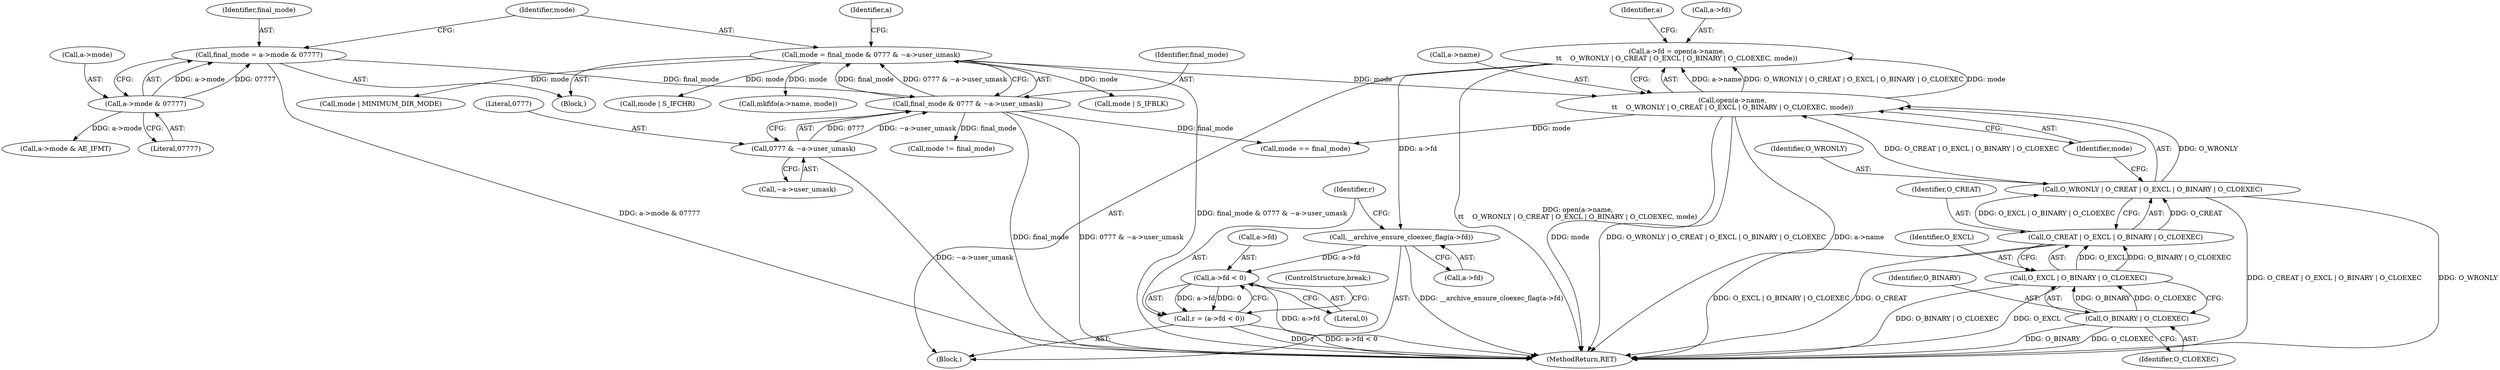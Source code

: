 digraph "0_libarchive_dfd6b54ce33960e420fb206d8872fb759b577ad9_1@API" {
"1000191" [label="(Call,a->fd = open(a->name,\n\t\t    O_WRONLY | O_CREAT | O_EXCL | O_BINARY | O_CLOEXEC, mode))"];
"1000195" [label="(Call,open(a->name,\n\t\t    O_WRONLY | O_CREAT | O_EXCL | O_BINARY | O_CLOEXEC, mode))"];
"1000199" [label="(Call,O_WRONLY | O_CREAT | O_EXCL | O_BINARY | O_CLOEXEC)"];
"1000201" [label="(Call,O_CREAT | O_EXCL | O_BINARY | O_CLOEXEC)"];
"1000203" [label="(Call,O_EXCL | O_BINARY | O_CLOEXEC)"];
"1000205" [label="(Call,O_BINARY | O_CLOEXEC)"];
"1000173" [label="(Call,mode = final_mode & 0777 & ~a->user_umask)"];
"1000175" [label="(Call,final_mode & 0777 & ~a->user_umask)"];
"1000166" [label="(Call,final_mode = a->mode & 07777)"];
"1000168" [label="(Call,a->mode & 07777)"];
"1000177" [label="(Call,0777 & ~a->user_umask)"];
"1000209" [label="(Call,__archive_ensure_cloexec_flag(a->fd))"];
"1000215" [label="(Call,a->fd < 0)"];
"1000213" [label="(Call,r = (a->fd < 0))"];
"1000166" [label="(Call,final_mode = a->mode & 07777)"];
"1000188" [label="(Block,)"];
"1000175" [label="(Call,final_mode & 0777 & ~a->user_umask)"];
"1000196" [label="(Call,a->name)"];
"1000287" [label="(Call,mode != final_mode)"];
"1000243" [label="(Call,mode | S_IFBLK)"];
"1000220" [label="(ControlStructure,break;)"];
"1000191" [label="(Call,a->fd = open(a->name,\n\t\t    O_WRONLY | O_CREAT | O_EXCL | O_BINARY | O_CLOEXEC, mode))"];
"1000334" [label="(MethodReturn,RET)"];
"1000177" [label="(Call,0777 & ~a->user_umask)"];
"1000167" [label="(Identifier,final_mode)"];
"1000215" [label="(Call,a->fd < 0)"];
"1000205" [label="(Call,O_BINARY | O_CLOEXEC)"];
"1000206" [label="(Identifier,O_BINARY)"];
"1000204" [label="(Identifier,O_EXCL)"];
"1000213" [label="(Call,r = (a->fd < 0))"];
"1000210" [label="(Call,a->fd)"];
"1000219" [label="(Literal,0)"];
"1000214" [label="(Identifier,r)"];
"1000169" [label="(Call,a->mode)"];
"1000203" [label="(Call,O_EXCL | O_BINARY | O_CLOEXEC)"];
"1000216" [label="(Call,a->fd)"];
"1000200" [label="(Identifier,O_WRONLY)"];
"1000211" [label="(Identifier,a)"];
"1000183" [label="(Call,a->mode & AE_IFMT)"];
"1000178" [label="(Literal,0777)"];
"1000207" [label="(Identifier,O_CLOEXEC)"];
"1000125" [label="(Block,)"];
"1000255" [label="(Call,mode | MINIMUM_DIR_MODE)"];
"1000168" [label="(Call,a->mode & 07777)"];
"1000228" [label="(Call,mode | S_IFCHR)"];
"1000202" [label="(Identifier,O_CREAT)"];
"1000195" [label="(Call,open(a->name,\n\t\t    O_WRONLY | O_CREAT | O_EXCL | O_BINARY | O_CLOEXEC, mode))"];
"1000201" [label="(Call,O_CREAT | O_EXCL | O_BINARY | O_CLOEXEC)"];
"1000179" [label="(Call,~a->user_umask)"];
"1000176" [label="(Identifier,final_mode)"];
"1000192" [label="(Call,a->fd)"];
"1000174" [label="(Identifier,mode)"];
"1000313" [label="(Call,mkfifo(a->name, mode))"];
"1000173" [label="(Call,mode = final_mode & 0777 & ~a->user_umask)"];
"1000209" [label="(Call,__archive_ensure_cloexec_flag(a->fd))"];
"1000172" [label="(Literal,07777)"];
"1000208" [label="(Identifier,mode)"];
"1000199" [label="(Call,O_WRONLY | O_CREAT | O_EXCL | O_BINARY | O_CLOEXEC)"];
"1000185" [label="(Identifier,a)"];
"1000324" [label="(Call,mode == final_mode)"];
"1000191" -> "1000188"  [label="AST: "];
"1000191" -> "1000195"  [label="CFG: "];
"1000192" -> "1000191"  [label="AST: "];
"1000195" -> "1000191"  [label="AST: "];
"1000211" -> "1000191"  [label="CFG: "];
"1000191" -> "1000334"  [label="DDG: open(a->name,\n\t\t    O_WRONLY | O_CREAT | O_EXCL | O_BINARY | O_CLOEXEC, mode)"];
"1000195" -> "1000191"  [label="DDG: a->name"];
"1000195" -> "1000191"  [label="DDG: O_WRONLY | O_CREAT | O_EXCL | O_BINARY | O_CLOEXEC"];
"1000195" -> "1000191"  [label="DDG: mode"];
"1000191" -> "1000209"  [label="DDG: a->fd"];
"1000195" -> "1000208"  [label="CFG: "];
"1000196" -> "1000195"  [label="AST: "];
"1000199" -> "1000195"  [label="AST: "];
"1000208" -> "1000195"  [label="AST: "];
"1000195" -> "1000334"  [label="DDG: mode"];
"1000195" -> "1000334"  [label="DDG: O_WRONLY | O_CREAT | O_EXCL | O_BINARY | O_CLOEXEC"];
"1000195" -> "1000334"  [label="DDG: a->name"];
"1000199" -> "1000195"  [label="DDG: O_WRONLY"];
"1000199" -> "1000195"  [label="DDG: O_CREAT | O_EXCL | O_BINARY | O_CLOEXEC"];
"1000173" -> "1000195"  [label="DDG: mode"];
"1000195" -> "1000324"  [label="DDG: mode"];
"1000199" -> "1000201"  [label="CFG: "];
"1000200" -> "1000199"  [label="AST: "];
"1000201" -> "1000199"  [label="AST: "];
"1000208" -> "1000199"  [label="CFG: "];
"1000199" -> "1000334"  [label="DDG: O_CREAT | O_EXCL | O_BINARY | O_CLOEXEC"];
"1000199" -> "1000334"  [label="DDG: O_WRONLY"];
"1000201" -> "1000199"  [label="DDG: O_CREAT"];
"1000201" -> "1000199"  [label="DDG: O_EXCL | O_BINARY | O_CLOEXEC"];
"1000201" -> "1000203"  [label="CFG: "];
"1000202" -> "1000201"  [label="AST: "];
"1000203" -> "1000201"  [label="AST: "];
"1000201" -> "1000334"  [label="DDG: O_EXCL | O_BINARY | O_CLOEXEC"];
"1000201" -> "1000334"  [label="DDG: O_CREAT"];
"1000203" -> "1000201"  [label="DDG: O_EXCL"];
"1000203" -> "1000201"  [label="DDG: O_BINARY | O_CLOEXEC"];
"1000203" -> "1000205"  [label="CFG: "];
"1000204" -> "1000203"  [label="AST: "];
"1000205" -> "1000203"  [label="AST: "];
"1000203" -> "1000334"  [label="DDG: O_BINARY | O_CLOEXEC"];
"1000203" -> "1000334"  [label="DDG: O_EXCL"];
"1000205" -> "1000203"  [label="DDG: O_BINARY"];
"1000205" -> "1000203"  [label="DDG: O_CLOEXEC"];
"1000205" -> "1000207"  [label="CFG: "];
"1000206" -> "1000205"  [label="AST: "];
"1000207" -> "1000205"  [label="AST: "];
"1000205" -> "1000334"  [label="DDG: O_BINARY"];
"1000205" -> "1000334"  [label="DDG: O_CLOEXEC"];
"1000173" -> "1000125"  [label="AST: "];
"1000173" -> "1000175"  [label="CFG: "];
"1000174" -> "1000173"  [label="AST: "];
"1000175" -> "1000173"  [label="AST: "];
"1000185" -> "1000173"  [label="CFG: "];
"1000173" -> "1000334"  [label="DDG: final_mode & 0777 & ~a->user_umask"];
"1000175" -> "1000173"  [label="DDG: final_mode"];
"1000175" -> "1000173"  [label="DDG: 0777 & ~a->user_umask"];
"1000173" -> "1000228"  [label="DDG: mode"];
"1000173" -> "1000243"  [label="DDG: mode"];
"1000173" -> "1000255"  [label="DDG: mode"];
"1000173" -> "1000313"  [label="DDG: mode"];
"1000175" -> "1000177"  [label="CFG: "];
"1000176" -> "1000175"  [label="AST: "];
"1000177" -> "1000175"  [label="AST: "];
"1000175" -> "1000334"  [label="DDG: final_mode"];
"1000175" -> "1000334"  [label="DDG: 0777 & ~a->user_umask"];
"1000166" -> "1000175"  [label="DDG: final_mode"];
"1000177" -> "1000175"  [label="DDG: 0777"];
"1000177" -> "1000175"  [label="DDG: ~a->user_umask"];
"1000175" -> "1000287"  [label="DDG: final_mode"];
"1000175" -> "1000324"  [label="DDG: final_mode"];
"1000166" -> "1000125"  [label="AST: "];
"1000166" -> "1000168"  [label="CFG: "];
"1000167" -> "1000166"  [label="AST: "];
"1000168" -> "1000166"  [label="AST: "];
"1000174" -> "1000166"  [label="CFG: "];
"1000166" -> "1000334"  [label="DDG: a->mode & 07777"];
"1000168" -> "1000166"  [label="DDG: a->mode"];
"1000168" -> "1000166"  [label="DDG: 07777"];
"1000168" -> "1000172"  [label="CFG: "];
"1000169" -> "1000168"  [label="AST: "];
"1000172" -> "1000168"  [label="AST: "];
"1000168" -> "1000183"  [label="DDG: a->mode"];
"1000177" -> "1000179"  [label="CFG: "];
"1000178" -> "1000177"  [label="AST: "];
"1000179" -> "1000177"  [label="AST: "];
"1000177" -> "1000334"  [label="DDG: ~a->user_umask"];
"1000209" -> "1000188"  [label="AST: "];
"1000209" -> "1000210"  [label="CFG: "];
"1000210" -> "1000209"  [label="AST: "];
"1000214" -> "1000209"  [label="CFG: "];
"1000209" -> "1000334"  [label="DDG: __archive_ensure_cloexec_flag(a->fd)"];
"1000209" -> "1000215"  [label="DDG: a->fd"];
"1000215" -> "1000213"  [label="AST: "];
"1000215" -> "1000219"  [label="CFG: "];
"1000216" -> "1000215"  [label="AST: "];
"1000219" -> "1000215"  [label="AST: "];
"1000213" -> "1000215"  [label="CFG: "];
"1000215" -> "1000334"  [label="DDG: a->fd"];
"1000215" -> "1000213"  [label="DDG: a->fd"];
"1000215" -> "1000213"  [label="DDG: 0"];
"1000213" -> "1000188"  [label="AST: "];
"1000214" -> "1000213"  [label="AST: "];
"1000220" -> "1000213"  [label="CFG: "];
"1000213" -> "1000334"  [label="DDG: r"];
"1000213" -> "1000334"  [label="DDG: a->fd < 0"];
}

